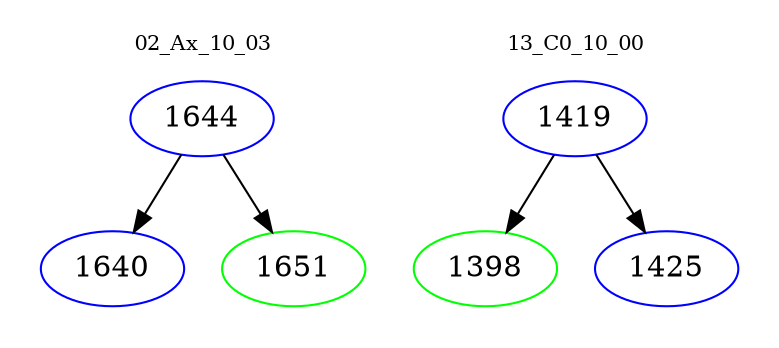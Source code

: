 digraph{
subgraph cluster_0 {
color = white
label = "02_Ax_10_03";
fontsize=10;
T0_1644 [label="1644", color="blue"]
T0_1644 -> T0_1640 [color="black"]
T0_1640 [label="1640", color="blue"]
T0_1644 -> T0_1651 [color="black"]
T0_1651 [label="1651", color="green"]
}
subgraph cluster_1 {
color = white
label = "13_C0_10_00";
fontsize=10;
T1_1419 [label="1419", color="blue"]
T1_1419 -> T1_1398 [color="black"]
T1_1398 [label="1398", color="green"]
T1_1419 -> T1_1425 [color="black"]
T1_1425 [label="1425", color="blue"]
}
}
